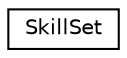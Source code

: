 digraph "Graphical Class Hierarchy"
{
 // LATEX_PDF_SIZE
  edge [fontname="Helvetica",fontsize="10",labelfontname="Helvetica",labelfontsize="10"];
  node [fontname="Helvetica",fontsize="10",shape=record];
  rankdir="LR";
  Node0 [label="SkillSet",height=0.2,width=0.4,color="black", fillcolor="white", style="filled",URL="$classSkillSet.html",tooltip="Contains all the skills that a character has."];
}
